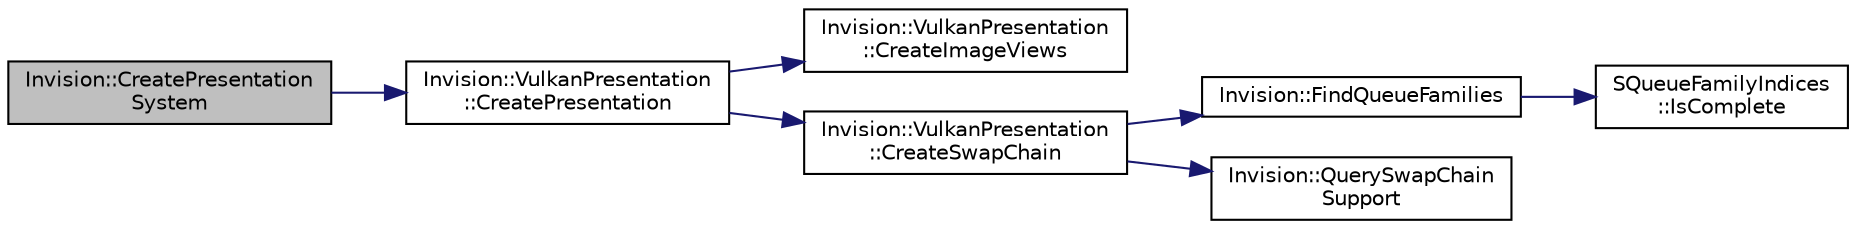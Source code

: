 digraph "Invision::CreatePresentationSystem"
{
 // LATEX_PDF_SIZE
  edge [fontname="Helvetica",fontsize="10",labelfontname="Helvetica",labelfontsize="10"];
  node [fontname="Helvetica",fontsize="10",shape=record];
  rankdir="LR";
  Node1 [label="Invision::CreatePresentation\lSystem",height=0.2,width=0.4,color="black", fillcolor="grey75", style="filled", fontcolor="black",tooltip=" "];
  Node1 -> Node2 [color="midnightblue",fontsize="10",style="solid",fontname="Helvetica"];
  Node2 [label="Invision::VulkanPresentation\l::CreatePresentation",height=0.2,width=0.4,color="black", fillcolor="white", style="filled",URL="$class_invision_1_1_vulkan_presentation.html#abc0cda3723262745c3e4cb753eb372ec",tooltip=" "];
  Node2 -> Node3 [color="midnightblue",fontsize="10",style="solid",fontname="Helvetica"];
  Node3 [label="Invision::VulkanPresentation\l::CreateImageViews",height=0.2,width=0.4,color="black", fillcolor="white", style="filled",URL="$class_invision_1_1_vulkan_presentation.html#ad5fe69d175777e4e746c23860764abd7",tooltip=" "];
  Node2 -> Node4 [color="midnightblue",fontsize="10",style="solid",fontname="Helvetica"];
  Node4 [label="Invision::VulkanPresentation\l::CreateSwapChain",height=0.2,width=0.4,color="black", fillcolor="white", style="filled",URL="$class_invision_1_1_vulkan_presentation.html#a40b3f250ac9c77fb87d309f7bbad7d5a",tooltip=" "];
  Node4 -> Node5 [color="midnightblue",fontsize="10",style="solid",fontname="Helvetica"];
  Node5 [label="Invision::FindQueueFamilies",height=0.2,width=0.4,color="black", fillcolor="white", style="filled",URL="$namespace_invision.html#a20f3ea575e96e64dee3be16ce8e92a9c",tooltip=" "];
  Node5 -> Node6 [color="midnightblue",fontsize="10",style="solid",fontname="Helvetica"];
  Node6 [label="SQueueFamilyIndices\l::IsComplete",height=0.2,width=0.4,color="black", fillcolor="white", style="filled",URL="$struct_s_queue_family_indices.html#a302c72b58ab548ac061d0236a98bdcd6",tooltip=" "];
  Node4 -> Node7 [color="midnightblue",fontsize="10",style="solid",fontname="Helvetica"];
  Node7 [label="Invision::QuerySwapChain\lSupport",height=0.2,width=0.4,color="black", fillcolor="white", style="filled",URL="$namespace_invision.html#a93239d60c7dbcdffa493204f44482fa9",tooltip=" "];
}
